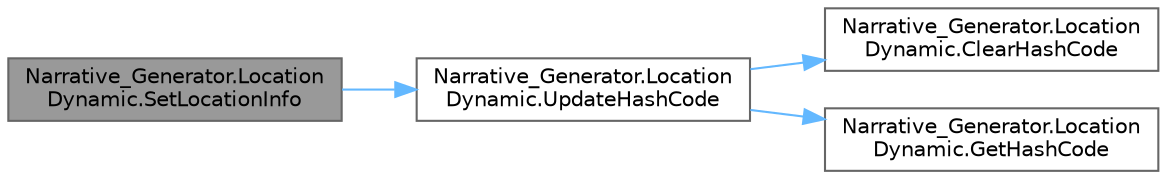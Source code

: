 digraph "Narrative_Generator.LocationDynamic.SetLocationInfo"
{
 // LATEX_PDF_SIZE
  bgcolor="transparent";
  edge [fontname=Helvetica,fontsize=10,labelfontname=Helvetica,labelfontsize=10];
  node [fontname=Helvetica,fontsize=10,shape=box,height=0.2,width=0.4];
  rankdir="LR";
  Node1 [label="Narrative_Generator.Location\lDynamic.SetLocationInfo",height=0.2,width=0.4,color="gray40", fillcolor="grey60", style="filled", fontcolor="black",tooltip="Sets a link to the specified static part of this location."];
  Node1 -> Node2 [color="steelblue1",style="solid"];
  Node2 [label="Narrative_Generator.Location\lDynamic.UpdateHashCode",height=0.2,width=0.4,color="grey40", fillcolor="white", style="filled",URL="$class_narrative___generator_1_1_location_dynamic.html#ab6bd8fcba9b69a16d5fbbe1b76386102",tooltip="Updates (refresh) the current hash code value."];
  Node2 -> Node3 [color="steelblue1",style="solid"];
  Node3 [label="Narrative_Generator.Location\lDynamic.ClearHashCode",height=0.2,width=0.4,color="grey40", fillcolor="white", style="filled",URL="$class_narrative___generator_1_1_location_dynamic.html#a0645d494bdac6ea587d5a78f71f86e39",tooltip="Clears the current hash code value."];
  Node2 -> Node4 [color="steelblue1",style="solid"];
  Node4 [label="Narrative_Generator.Location\lDynamic.GetHashCode",height=0.2,width=0.4,color="grey40", fillcolor="white", style="filled",URL="$class_narrative___generator_1_1_location_dynamic.html#ac08b87c89e63914adc8faa6a31831001",tooltip="Calculates and returns the hash code of this instance of the LocationDynamic."];
}
